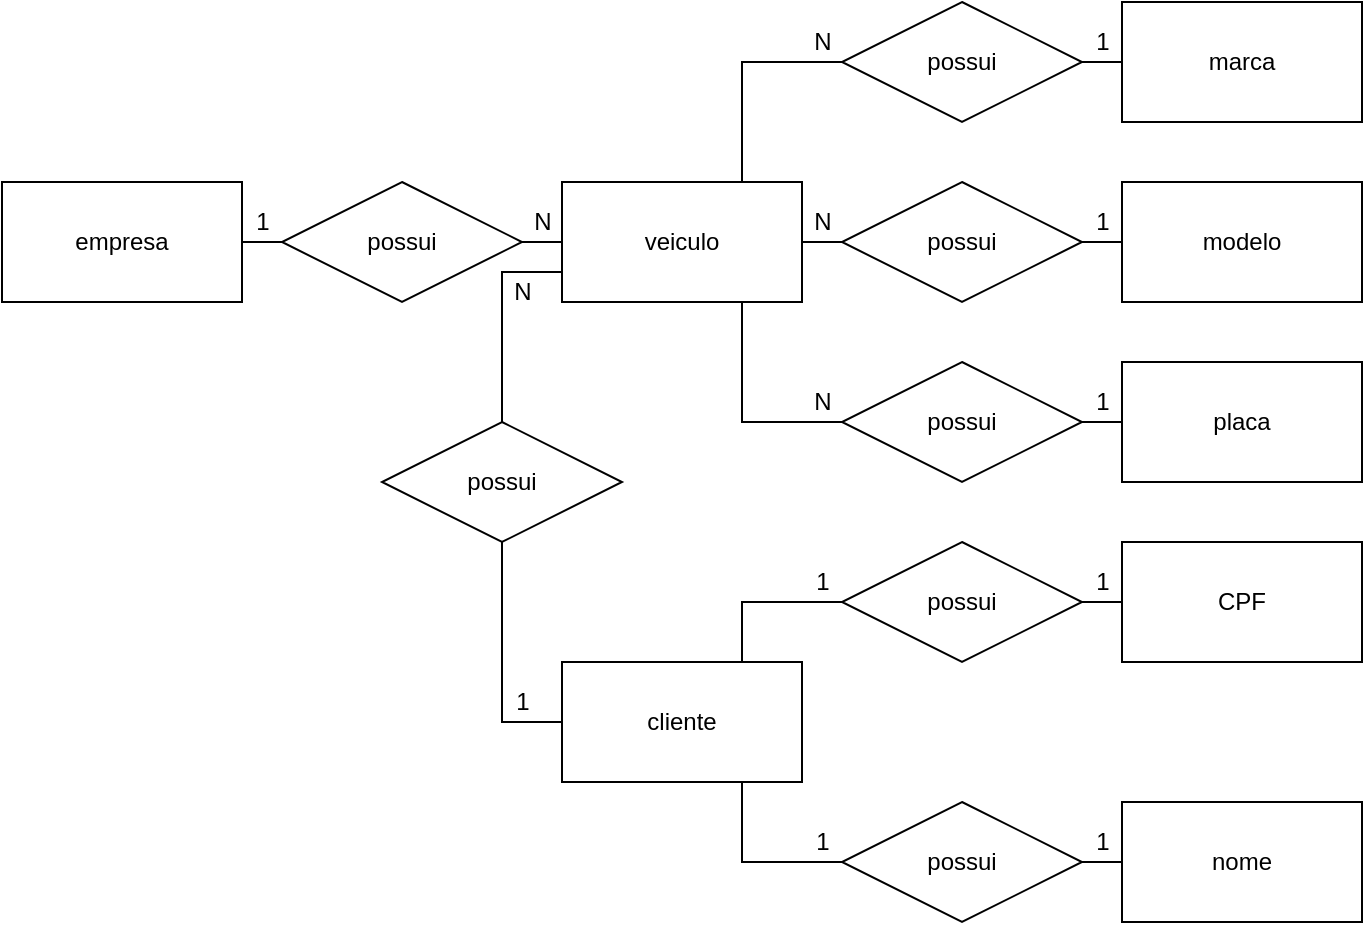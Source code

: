 <mxfile version="14.9.3" type="device"><diagram id="CTYDk0QK-IqDXZKIWbtE" name="Page-1"><mxGraphModel dx="1673" dy="829" grid="1" gridSize="10" guides="1" tooltips="1" connect="1" arrows="1" fold="1" page="1" pageScale="1" pageWidth="827" pageHeight="1169" math="0" shadow="0"><root><mxCell id="0"/><mxCell id="1" parent="0"/><mxCell id="JcTAGJc7iSZ8hm8ilTMU-7" style="edgeStyle=orthogonalEdgeStyle;rounded=0;orthogonalLoop=1;jettySize=auto;html=1;exitX=1;exitY=0.5;exitDx=0;exitDy=0;entryX=0;entryY=0.5;entryDx=0;entryDy=0;endArrow=none;endFill=0;" edge="1" parent="1" source="JcTAGJc7iSZ8hm8ilTMU-1" target="JcTAGJc7iSZ8hm8ilTMU-6"><mxGeometry relative="1" as="geometry"/></mxCell><mxCell id="JcTAGJc7iSZ8hm8ilTMU-1" value="empresa" style="rounded=0;whiteSpace=wrap;html=1;" vertex="1" parent="1"><mxGeometry x="40" y="130" width="120" height="60" as="geometry"/></mxCell><mxCell id="JcTAGJc7iSZ8hm8ilTMU-14" style="edgeStyle=orthogonalEdgeStyle;rounded=0;orthogonalLoop=1;jettySize=auto;html=1;exitX=0.75;exitY=0;exitDx=0;exitDy=0;entryX=0;entryY=0.5;entryDx=0;entryDy=0;endArrow=none;endFill=0;" edge="1" parent="1" source="JcTAGJc7iSZ8hm8ilTMU-2" target="JcTAGJc7iSZ8hm8ilTMU-13"><mxGeometry relative="1" as="geometry"/></mxCell><mxCell id="JcTAGJc7iSZ8hm8ilTMU-17" style="edgeStyle=orthogonalEdgeStyle;rounded=0;orthogonalLoop=1;jettySize=auto;html=1;exitX=0.75;exitY=1;exitDx=0;exitDy=0;entryX=0;entryY=0.5;entryDx=0;entryDy=0;endArrow=none;endFill=0;" edge="1" parent="1" source="JcTAGJc7iSZ8hm8ilTMU-2" target="JcTAGJc7iSZ8hm8ilTMU-16"><mxGeometry relative="1" as="geometry"/></mxCell><mxCell id="JcTAGJc7iSZ8hm8ilTMU-2" value="veiculo" style="rounded=0;whiteSpace=wrap;html=1;" vertex="1" parent="1"><mxGeometry x="320" y="130" width="120" height="60" as="geometry"/></mxCell><mxCell id="JcTAGJc7iSZ8hm8ilTMU-3" value="marca" style="rounded=0;whiteSpace=wrap;html=1;" vertex="1" parent="1"><mxGeometry x="600" y="40" width="120" height="60" as="geometry"/></mxCell><mxCell id="JcTAGJc7iSZ8hm8ilTMU-4" value="modelo" style="rounded=0;whiteSpace=wrap;html=1;" vertex="1" parent="1"><mxGeometry x="600" y="130" width="120" height="60" as="geometry"/></mxCell><mxCell id="JcTAGJc7iSZ8hm8ilTMU-5" value="placa" style="rounded=0;whiteSpace=wrap;html=1;" vertex="1" parent="1"><mxGeometry x="600" y="220" width="120" height="60" as="geometry"/></mxCell><mxCell id="JcTAGJc7iSZ8hm8ilTMU-8" style="edgeStyle=orthogonalEdgeStyle;rounded=0;orthogonalLoop=1;jettySize=auto;html=1;endArrow=none;endFill=0;" edge="1" parent="1" source="JcTAGJc7iSZ8hm8ilTMU-6" target="JcTAGJc7iSZ8hm8ilTMU-2"><mxGeometry relative="1" as="geometry"/></mxCell><mxCell id="JcTAGJc7iSZ8hm8ilTMU-6" value="possui" style="shape=rhombus;perimeter=rhombusPerimeter;whiteSpace=wrap;html=1;align=center;" vertex="1" parent="1"><mxGeometry x="180" y="130" width="120" height="60" as="geometry"/></mxCell><mxCell id="JcTAGJc7iSZ8hm8ilTMU-11" style="edgeStyle=orthogonalEdgeStyle;rounded=0;orthogonalLoop=1;jettySize=auto;html=1;entryX=1;entryY=0.5;entryDx=0;entryDy=0;endArrow=none;endFill=0;" edge="1" parent="1" source="JcTAGJc7iSZ8hm8ilTMU-10" target="JcTAGJc7iSZ8hm8ilTMU-2"><mxGeometry relative="1" as="geometry"/></mxCell><mxCell id="JcTAGJc7iSZ8hm8ilTMU-12" style="edgeStyle=orthogonalEdgeStyle;rounded=0;orthogonalLoop=1;jettySize=auto;html=1;exitX=1;exitY=0.5;exitDx=0;exitDy=0;endArrow=none;endFill=0;entryX=0;entryY=0.5;entryDx=0;entryDy=0;" edge="1" parent="1" source="JcTAGJc7iSZ8hm8ilTMU-10" target="JcTAGJc7iSZ8hm8ilTMU-4"><mxGeometry relative="1" as="geometry"><mxPoint x="590" y="180" as="targetPoint"/></mxGeometry></mxCell><mxCell id="JcTAGJc7iSZ8hm8ilTMU-10" value="possui" style="shape=rhombus;perimeter=rhombusPerimeter;whiteSpace=wrap;html=1;align=center;" vertex="1" parent="1"><mxGeometry x="460" y="130" width="120" height="60" as="geometry"/></mxCell><mxCell id="JcTAGJc7iSZ8hm8ilTMU-22" style="edgeStyle=orthogonalEdgeStyle;rounded=0;orthogonalLoop=1;jettySize=auto;html=1;exitX=1;exitY=0.5;exitDx=0;exitDy=0;entryX=0;entryY=0.5;entryDx=0;entryDy=0;endArrow=none;endFill=0;" edge="1" parent="1" source="JcTAGJc7iSZ8hm8ilTMU-13" target="JcTAGJc7iSZ8hm8ilTMU-3"><mxGeometry relative="1" as="geometry"/></mxCell><mxCell id="JcTAGJc7iSZ8hm8ilTMU-13" value="possui" style="shape=rhombus;perimeter=rhombusPerimeter;whiteSpace=wrap;html=1;align=center;" vertex="1" parent="1"><mxGeometry x="460" y="40" width="120" height="60" as="geometry"/></mxCell><mxCell id="JcTAGJc7iSZ8hm8ilTMU-18" style="edgeStyle=orthogonalEdgeStyle;rounded=0;orthogonalLoop=1;jettySize=auto;html=1;exitX=1;exitY=0.5;exitDx=0;exitDy=0;entryX=0;entryY=0.5;entryDx=0;entryDy=0;endArrow=none;endFill=0;" edge="1" parent="1" source="JcTAGJc7iSZ8hm8ilTMU-16" target="JcTAGJc7iSZ8hm8ilTMU-5"><mxGeometry relative="1" as="geometry"/></mxCell><mxCell id="JcTAGJc7iSZ8hm8ilTMU-16" value="possui" style="shape=rhombus;perimeter=rhombusPerimeter;whiteSpace=wrap;html=1;align=center;" vertex="1" parent="1"><mxGeometry x="460" y="220" width="120" height="60" as="geometry"/></mxCell><mxCell id="JcTAGJc7iSZ8hm8ilTMU-19" value="1" style="text;html=1;align=center;verticalAlign=middle;resizable=0;points=[];autosize=1;strokeColor=none;" vertex="1" parent="1"><mxGeometry x="160" y="140" width="20" height="20" as="geometry"/></mxCell><mxCell id="JcTAGJc7iSZ8hm8ilTMU-20" value="N" style="text;html=1;align=center;verticalAlign=middle;resizable=0;points=[];autosize=1;strokeColor=none;" vertex="1" parent="1"><mxGeometry x="300" y="140" width="20" height="20" as="geometry"/></mxCell><mxCell id="JcTAGJc7iSZ8hm8ilTMU-21" value="N" style="text;html=1;align=center;verticalAlign=middle;resizable=0;points=[];autosize=1;strokeColor=none;" vertex="1" parent="1"><mxGeometry x="440" y="50" width="20" height="20" as="geometry"/></mxCell><mxCell id="JcTAGJc7iSZ8hm8ilTMU-23" value="N" style="text;html=1;align=center;verticalAlign=middle;resizable=0;points=[];autosize=1;strokeColor=none;" vertex="1" parent="1"><mxGeometry x="440" y="140" width="20" height="20" as="geometry"/></mxCell><mxCell id="JcTAGJc7iSZ8hm8ilTMU-24" value="N" style="text;html=1;align=center;verticalAlign=middle;resizable=0;points=[];autosize=1;strokeColor=none;" vertex="1" parent="1"><mxGeometry x="440" y="230" width="20" height="20" as="geometry"/></mxCell><mxCell id="JcTAGJc7iSZ8hm8ilTMU-25" value="1" style="text;html=1;align=center;verticalAlign=middle;resizable=0;points=[];autosize=1;strokeColor=none;" vertex="1" parent="1"><mxGeometry x="580" y="50" width="20" height="20" as="geometry"/></mxCell><mxCell id="JcTAGJc7iSZ8hm8ilTMU-26" value="1" style="text;html=1;align=center;verticalAlign=middle;resizable=0;points=[];autosize=1;strokeColor=none;" vertex="1" parent="1"><mxGeometry x="580" y="140" width="20" height="20" as="geometry"/></mxCell><mxCell id="JcTAGJc7iSZ8hm8ilTMU-27" value="1" style="text;html=1;align=center;verticalAlign=middle;resizable=0;points=[];autosize=1;strokeColor=none;" vertex="1" parent="1"><mxGeometry x="580" y="230" width="20" height="20" as="geometry"/></mxCell><mxCell id="JcTAGJc7iSZ8hm8ilTMU-28" style="edgeStyle=orthogonalEdgeStyle;rounded=0;orthogonalLoop=1;jettySize=auto;html=1;exitX=0.75;exitY=0;exitDx=0;exitDy=0;entryX=0;entryY=0.5;entryDx=0;entryDy=0;endArrow=none;endFill=0;" edge="1" parent="1" source="JcTAGJc7iSZ8hm8ilTMU-30" target="JcTAGJc7iSZ8hm8ilTMU-38"><mxGeometry relative="1" as="geometry"/></mxCell><mxCell id="JcTAGJc7iSZ8hm8ilTMU-29" style="edgeStyle=orthogonalEdgeStyle;rounded=0;orthogonalLoop=1;jettySize=auto;html=1;exitX=0.75;exitY=1;exitDx=0;exitDy=0;entryX=0;entryY=0.5;entryDx=0;entryDy=0;endArrow=none;endFill=0;" edge="1" parent="1" source="JcTAGJc7iSZ8hm8ilTMU-30" target="JcTAGJc7iSZ8hm8ilTMU-40"><mxGeometry relative="1" as="geometry"/></mxCell><mxCell id="JcTAGJc7iSZ8hm8ilTMU-48" style="edgeStyle=orthogonalEdgeStyle;rounded=0;orthogonalLoop=1;jettySize=auto;html=1;exitX=0;exitY=0.5;exitDx=0;exitDy=0;endArrow=none;endFill=0;" edge="1" parent="1" source="JcTAGJc7iSZ8hm8ilTMU-30" target="JcTAGJc7iSZ8hm8ilTMU-47"><mxGeometry relative="1" as="geometry"/></mxCell><mxCell id="JcTAGJc7iSZ8hm8ilTMU-30" value="cliente" style="rounded=0;whiteSpace=wrap;html=1;" vertex="1" parent="1"><mxGeometry x="320" y="370" width="120" height="60" as="geometry"/></mxCell><mxCell id="JcTAGJc7iSZ8hm8ilTMU-31" value="CPF" style="rounded=0;whiteSpace=wrap;html=1;" vertex="1" parent="1"><mxGeometry x="600" y="310" width="120" height="60" as="geometry"/></mxCell><mxCell id="JcTAGJc7iSZ8hm8ilTMU-33" value="nome" style="rounded=0;whiteSpace=wrap;html=1;" vertex="1" parent="1"><mxGeometry x="600" y="440" width="120" height="60" as="geometry"/></mxCell><mxCell id="JcTAGJc7iSZ8hm8ilTMU-37" style="edgeStyle=orthogonalEdgeStyle;rounded=0;orthogonalLoop=1;jettySize=auto;html=1;exitX=1;exitY=0.5;exitDx=0;exitDy=0;entryX=0;entryY=0.5;entryDx=0;entryDy=0;endArrow=none;endFill=0;" edge="1" parent="1" source="JcTAGJc7iSZ8hm8ilTMU-38" target="JcTAGJc7iSZ8hm8ilTMU-31"><mxGeometry relative="1" as="geometry"/></mxCell><mxCell id="JcTAGJc7iSZ8hm8ilTMU-38" value="possui" style="shape=rhombus;perimeter=rhombusPerimeter;whiteSpace=wrap;html=1;align=center;" vertex="1" parent="1"><mxGeometry x="460" y="310" width="120" height="60" as="geometry"/></mxCell><mxCell id="JcTAGJc7iSZ8hm8ilTMU-39" style="edgeStyle=orthogonalEdgeStyle;rounded=0;orthogonalLoop=1;jettySize=auto;html=1;exitX=1;exitY=0.5;exitDx=0;exitDy=0;entryX=0;entryY=0.5;entryDx=0;entryDy=0;endArrow=none;endFill=0;" edge="1" parent="1" source="JcTAGJc7iSZ8hm8ilTMU-40" target="JcTAGJc7iSZ8hm8ilTMU-33"><mxGeometry relative="1" as="geometry"/></mxCell><mxCell id="JcTAGJc7iSZ8hm8ilTMU-40" value="possui" style="shape=rhombus;perimeter=rhombusPerimeter;whiteSpace=wrap;html=1;align=center;" vertex="1" parent="1"><mxGeometry x="460" y="440" width="120" height="60" as="geometry"/></mxCell><mxCell id="JcTAGJc7iSZ8hm8ilTMU-41" value="1" style="text;html=1;align=center;verticalAlign=middle;resizable=0;points=[];autosize=1;strokeColor=none;" vertex="1" parent="1"><mxGeometry x="440" y="320" width="20" height="20" as="geometry"/></mxCell><mxCell id="JcTAGJc7iSZ8hm8ilTMU-43" value="1" style="text;html=1;align=center;verticalAlign=middle;resizable=0;points=[];autosize=1;strokeColor=none;" vertex="1" parent="1"><mxGeometry x="440" y="450" width="20" height="20" as="geometry"/></mxCell><mxCell id="JcTAGJc7iSZ8hm8ilTMU-44" value="1" style="text;html=1;align=center;verticalAlign=middle;resizable=0;points=[];autosize=1;strokeColor=none;" vertex="1" parent="1"><mxGeometry x="580" y="320" width="20" height="20" as="geometry"/></mxCell><mxCell id="JcTAGJc7iSZ8hm8ilTMU-46" value="1" style="text;html=1;align=center;verticalAlign=middle;resizable=0;points=[];autosize=1;strokeColor=none;" vertex="1" parent="1"><mxGeometry x="580" y="450" width="20" height="20" as="geometry"/></mxCell><mxCell id="JcTAGJc7iSZ8hm8ilTMU-49" style="edgeStyle=orthogonalEdgeStyle;rounded=0;orthogonalLoop=1;jettySize=auto;html=1;entryX=0;entryY=0.75;entryDx=0;entryDy=0;endArrow=none;endFill=0;" edge="1" parent="1" source="JcTAGJc7iSZ8hm8ilTMU-47" target="JcTAGJc7iSZ8hm8ilTMU-2"><mxGeometry relative="1" as="geometry"/></mxCell><mxCell id="JcTAGJc7iSZ8hm8ilTMU-47" value="possui" style="shape=rhombus;perimeter=rhombusPerimeter;whiteSpace=wrap;html=1;align=center;" vertex="1" parent="1"><mxGeometry x="230" y="250" width="120" height="60" as="geometry"/></mxCell><mxCell id="JcTAGJc7iSZ8hm8ilTMU-50" value="N" style="text;html=1;align=center;verticalAlign=middle;resizable=0;points=[];autosize=1;strokeColor=none;" vertex="1" parent="1"><mxGeometry x="290" y="175" width="20" height="20" as="geometry"/></mxCell><mxCell id="JcTAGJc7iSZ8hm8ilTMU-51" value="1" style="text;html=1;align=center;verticalAlign=middle;resizable=0;points=[];autosize=1;strokeColor=none;" vertex="1" parent="1"><mxGeometry x="290" y="380" width="20" height="20" as="geometry"/></mxCell></root></mxGraphModel></diagram></mxfile>